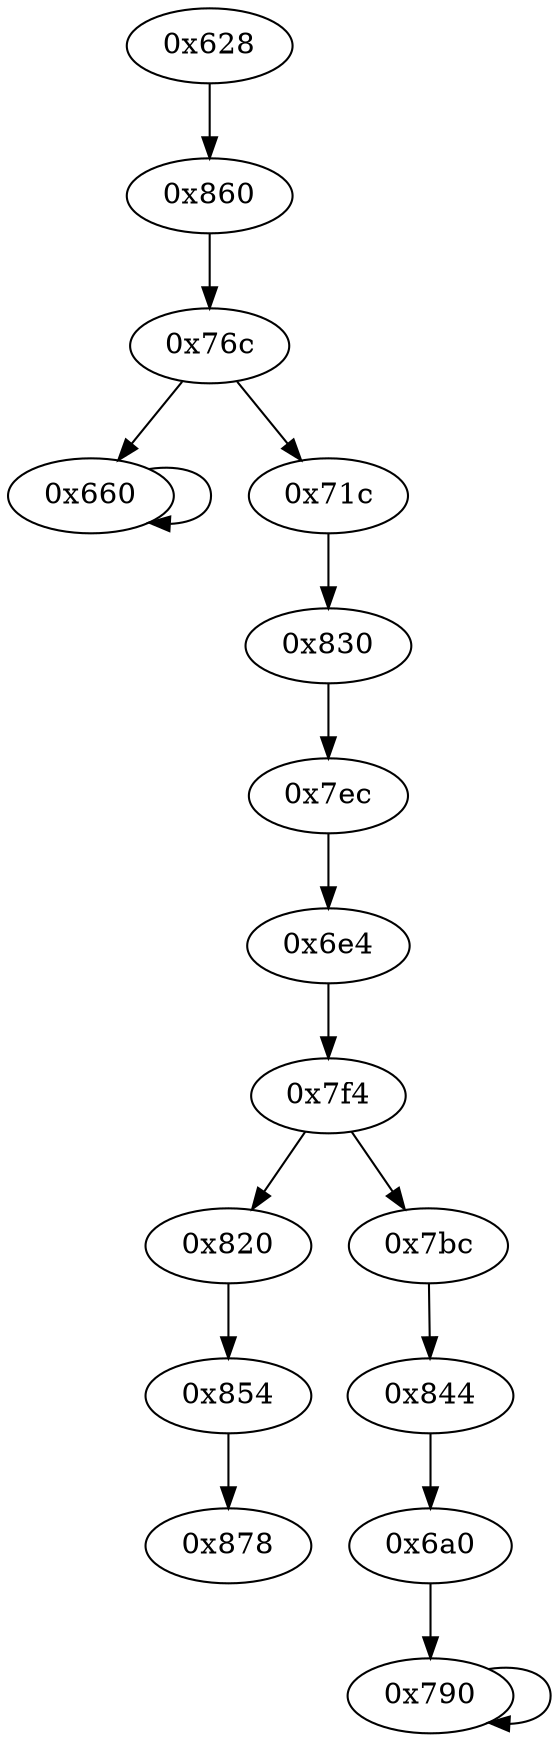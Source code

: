 digraph "" {
	"0x660"	 [opcode="[u'ldr', u'cmp', u'mov', u'mov']"];
	"0x660" -> "0x660";
	"0x820"	 [opcode="[u'mov', u'bl', u'ldr', u'b']"];
	"0x854"	 [opcode="[u'mov', u'mov', u'b']"];
	"0x820" -> "0x854";
	"0x790"	 [opcode="[u'ldr', u'cmp', u'ldr', u'mov', u'b']"];
	"0x790" -> "0x790";
	"0x7bc"	 [opcode="[u'ldr', u'add', u'str', u'ldr', u'b']"];
	"0x844"	 [opcode="[u'ldrb', u'str', u'ldr', u'b']"];
	"0x7bc" -> "0x844";
	"0x830"	 [opcode="[u'ldr', u'ldr', u'str', u'ldr', u'b']"];
	"0x7ec"	 [opcode="[u'ldr', u'b']"];
	"0x830" -> "0x7ec";
	"0x6a0"	 [opcode="[u'ldr', u'mov', u'bl', u'ldr', u'b']"];
	"0x844" -> "0x6a0";
	"0x878"	 [opcode="[u'mov', u'sub', u'pop']"];
	"0x854" -> "0x878";
	"0x7f4"	 [opcode="[u'str', u'ldr', u'ldr', u'ldrb', u'strb', u'ldr', u'ldr', u'ldrb', u'cmp', u'mov', u'b']"];
	"0x7f4" -> "0x820";
	"0x7f4" -> "0x7bc";
	"0x71c"	 [opcode="[u'ldr', u'str', u'ldr', u'b']"];
	"0x71c" -> "0x830";
	"0x6a0" -> "0x790";
	"0x628"	 [opcode="[u'push', u'add', u'sub', u'mov', u'add', u'ldr', u'str', u'ldr', u'ldr', u'ldr', u'add', u'ldr', u'add', u'b']"];
	"0x860"	 [opcode="[u'cmp', u'mov', u'mov', u'strb', u'ldr', u'b']"];
	"0x628" -> "0x860";
	"0x76c"	 [opcode="[u'ldrb', u'ldr', u'ldr', u'cmp', u'mov', u'b']"];
	"0x860" -> "0x76c";
	"0x6e4"	 [opcode="[u'mov', u'bl', u'mov', u'mov', u'b']"];
	"0x6e4" -> "0x7f4";
	"0x76c" -> "0x660";
	"0x76c" -> "0x71c";
	"0x7ec" -> "0x6e4";
}
